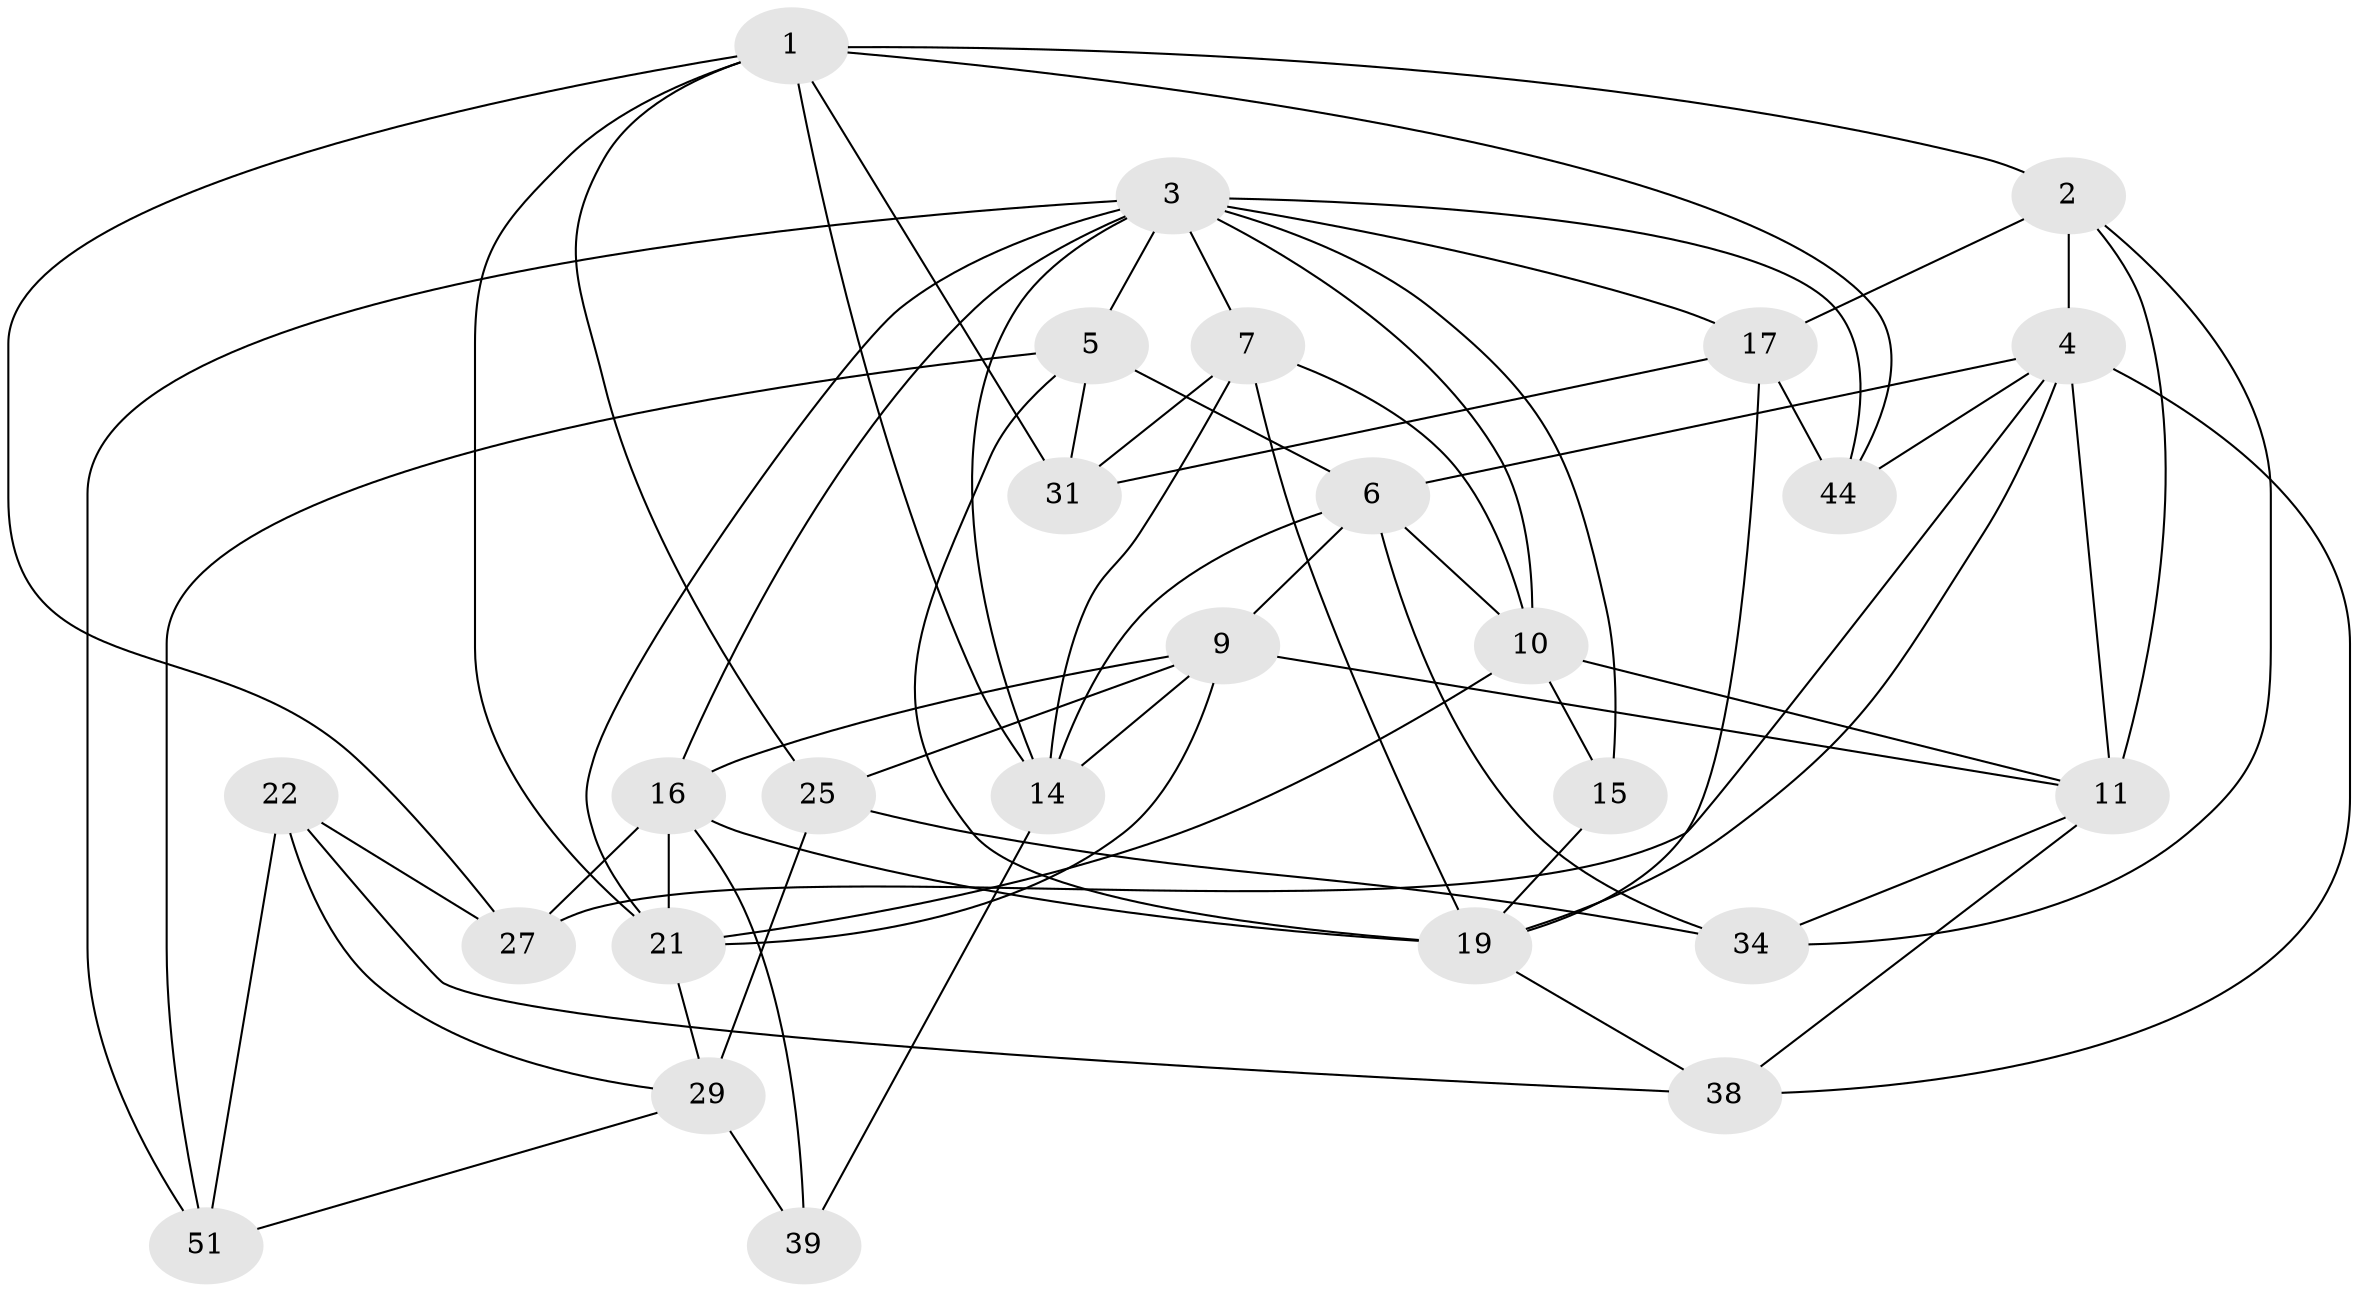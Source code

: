 // original degree distribution, {4: 1.0}
// Generated by graph-tools (version 1.1) at 2025/16/03/09/25 04:16:36]
// undirected, 26 vertices, 68 edges
graph export_dot {
graph [start="1"]
  node [color=gray90,style=filled];
  1 [super="+24+26"];
  2 [super="+18"];
  3 [super="+12+53+46+52"];
  4 [super="+41+8"];
  5 [super="+42"];
  6 [super="+35"];
  7 [super="+20"];
  9 [super="+13"];
  10 [super="+30"];
  11 [super="+28"];
  14 [super="+40"];
  15;
  16 [super="+23"];
  17 [super="+37"];
  19 [super="+43"];
  21 [super="+45+36"];
  22;
  25;
  27;
  29 [super="+48"];
  31 [super="+50"];
  34;
  38;
  39;
  44;
  51;
  1 -- 2;
  1 -- 27;
  1 -- 14;
  1 -- 21;
  1 -- 25;
  1 -- 44;
  1 -- 31 [weight=2];
  2 -- 34;
  2 -- 4 [weight=2];
  2 -- 17;
  2 -- 11;
  3 -- 16;
  3 -- 10 [weight=2];
  3 -- 15 [weight=2];
  3 -- 44;
  3 -- 7;
  3 -- 17;
  3 -- 5 [weight=2];
  3 -- 21 [weight=2];
  3 -- 51;
  3 -- 14;
  4 -- 44;
  4 -- 19;
  4 -- 11;
  4 -- 27;
  4 -- 38;
  4 -- 6;
  5 -- 31;
  5 -- 51;
  5 -- 6;
  5 -- 19;
  6 -- 14;
  6 -- 10;
  6 -- 9;
  6 -- 34;
  7 -- 14;
  7 -- 19 [weight=2];
  7 -- 10;
  7 -- 31;
  9 -- 11;
  9 -- 21;
  9 -- 25;
  9 -- 14;
  9 -- 16;
  10 -- 11;
  10 -- 15;
  10 -- 21 [weight=2];
  11 -- 38;
  11 -- 34;
  14 -- 39;
  15 -- 19;
  16 -- 19;
  16 -- 21;
  16 -- 27;
  16 -- 39;
  17 -- 44;
  17 -- 19;
  17 -- 31 [weight=2];
  19 -- 38;
  21 -- 29;
  22 -- 38;
  22 -- 51;
  22 -- 27;
  22 -- 29;
  25 -- 34;
  25 -- 29;
  29 -- 51;
  29 -- 39 [weight=2];
}
